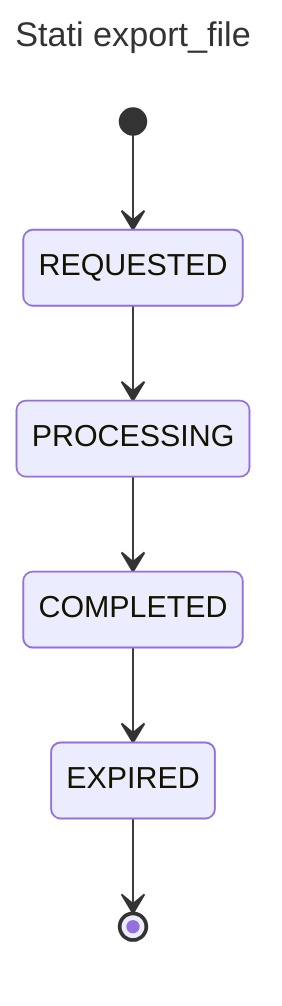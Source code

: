 ---
title: Stati export_file
---
stateDiagram-v2
    [*] --> REQUESTED
    REQUESTED --> PROCESSING
    PROCESSING --> COMPLETED
    COMPLETED --> EXPIRED
    EXPIRED --> [*]